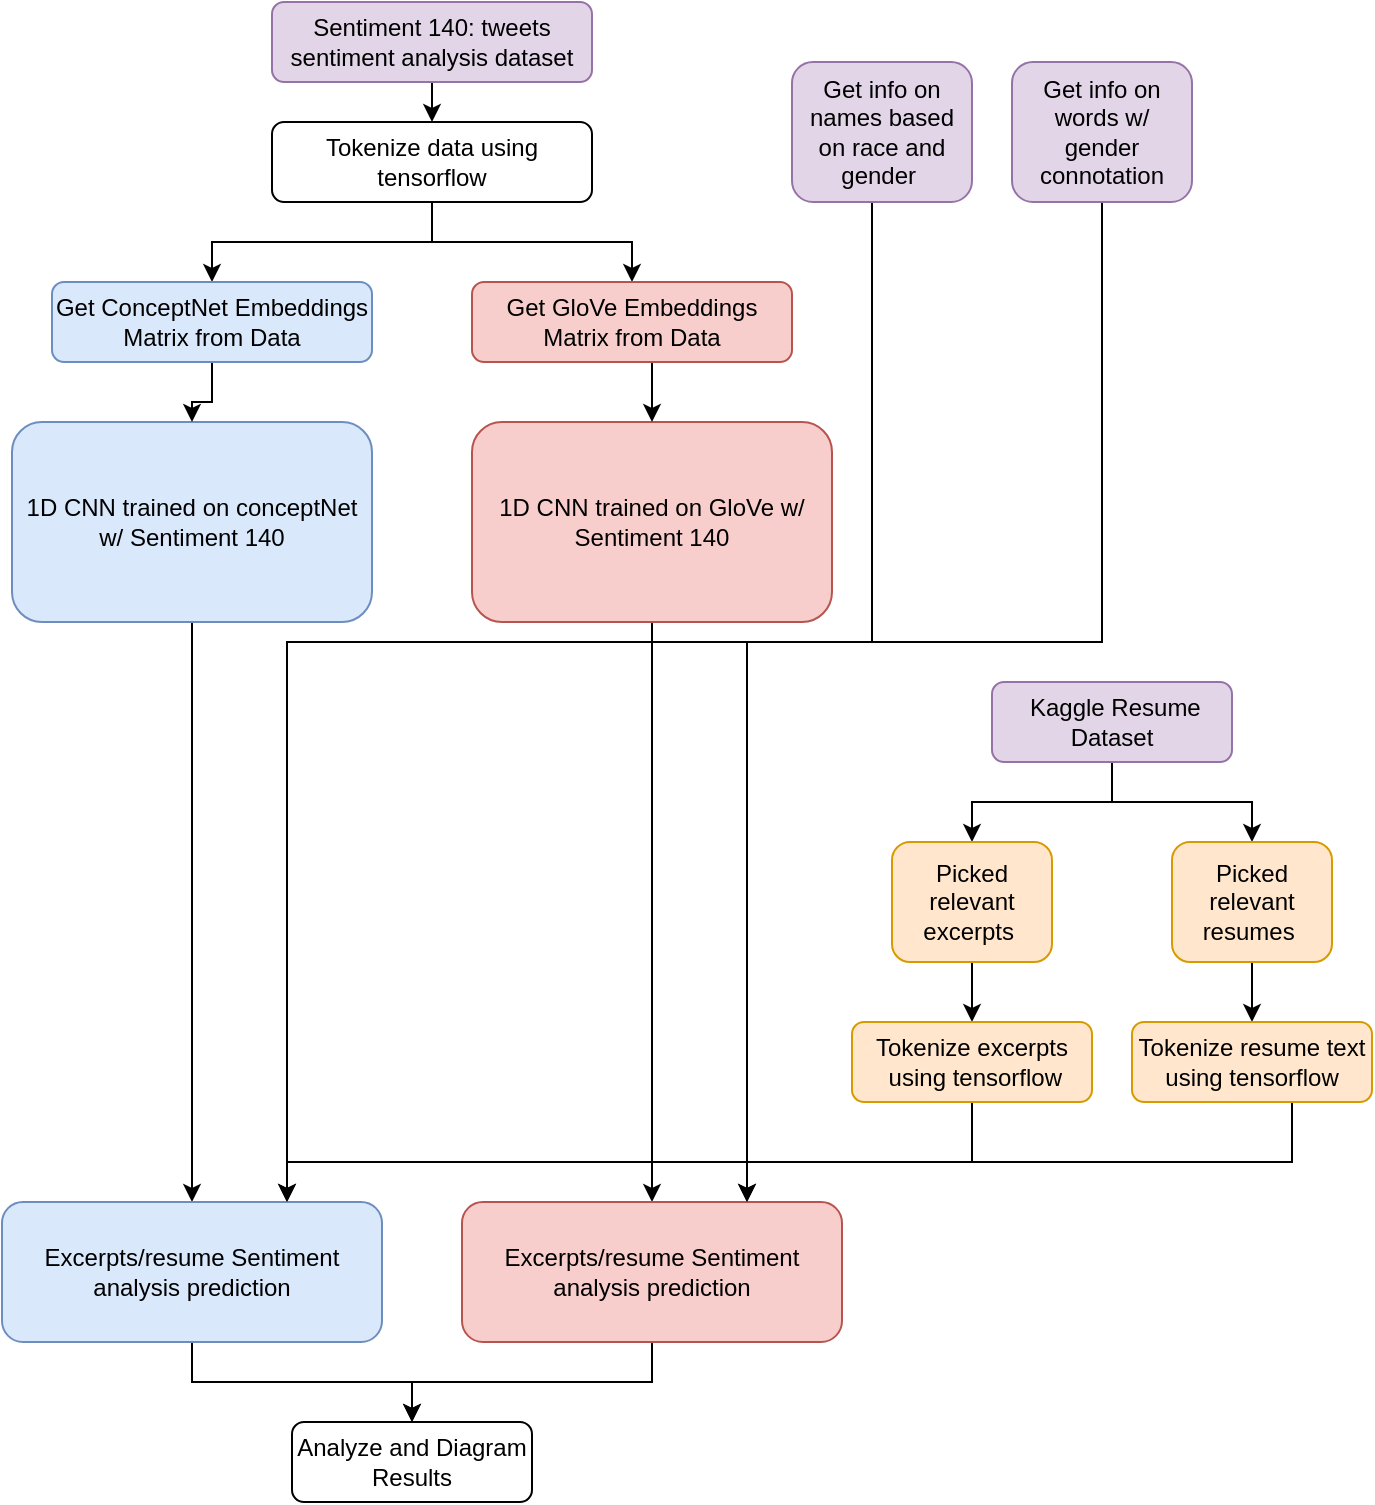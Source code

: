 <mxfile version="24.3.1" type="device">
  <diagram id="C5RBs43oDa-KdzZeNtuy" name="Page-1">
    <mxGraphModel dx="954" dy="552" grid="1" gridSize="10" guides="1" tooltips="1" connect="1" arrows="1" fold="1" page="1" pageScale="1" pageWidth="827" pageHeight="1169" background="none" math="0" shadow="0">
      <root>
        <mxCell id="WIyWlLk6GJQsqaUBKTNV-0" />
        <mxCell id="WIyWlLk6GJQsqaUBKTNV-1" parent="WIyWlLk6GJQsqaUBKTNV-0" />
        <mxCell id="eBZc1DTIi4287ClgUVEa-7" style="edgeStyle=orthogonalEdgeStyle;rounded=0;orthogonalLoop=1;jettySize=auto;html=1;exitX=0.5;exitY=1;exitDx=0;exitDy=0;entryX=0.5;entryY=0;entryDx=0;entryDy=0;" parent="WIyWlLk6GJQsqaUBKTNV-1" source="WIyWlLk6GJQsqaUBKTNV-3" target="WIyWlLk6GJQsqaUBKTNV-7" edge="1">
          <mxGeometry relative="1" as="geometry" />
        </mxCell>
        <mxCell id="WIyWlLk6GJQsqaUBKTNV-3" value="Sentiment 140: tweets sentiment analysis dataset" style="rounded=1;whiteSpace=wrap;html=1;fontSize=12;glass=0;strokeWidth=1;shadow=0;fillColor=#e1d5e7;strokeColor=#9673a6;" parent="WIyWlLk6GJQsqaUBKTNV-1" vertex="1">
          <mxGeometry x="180" y="20" width="160" height="40" as="geometry" />
        </mxCell>
        <mxCell id="eBZc1DTIi4287ClgUVEa-10" style="edgeStyle=orthogonalEdgeStyle;rounded=0;orthogonalLoop=1;jettySize=auto;html=1;exitX=0.5;exitY=1;exitDx=0;exitDy=0;" parent="WIyWlLk6GJQsqaUBKTNV-1" source="WIyWlLk6GJQsqaUBKTNV-7" target="eBZc1DTIi4287ClgUVEa-8" edge="1">
          <mxGeometry relative="1" as="geometry">
            <Array as="points">
              <mxPoint x="260" y="140" />
              <mxPoint x="360" y="140" />
            </Array>
          </mxGeometry>
        </mxCell>
        <mxCell id="eBZc1DTIi4287ClgUVEa-11" style="edgeStyle=orthogonalEdgeStyle;rounded=0;orthogonalLoop=1;jettySize=auto;html=1;" parent="WIyWlLk6GJQsqaUBKTNV-1" source="WIyWlLk6GJQsqaUBKTNV-7" target="eBZc1DTIi4287ClgUVEa-9" edge="1">
          <mxGeometry relative="1" as="geometry" />
        </mxCell>
        <mxCell id="WIyWlLk6GJQsqaUBKTNV-7" value="Tokenize data using tensorflow" style="rounded=1;whiteSpace=wrap;html=1;fontSize=12;glass=0;strokeWidth=1;shadow=0;" parent="WIyWlLk6GJQsqaUBKTNV-1" vertex="1">
          <mxGeometry x="180" y="80" width="160" height="40" as="geometry" />
        </mxCell>
        <mxCell id="WIyWlLk6GJQsqaUBKTNV-11" value="Analyze and Diagram Results" style="rounded=1;whiteSpace=wrap;html=1;fontSize=12;glass=0;strokeWidth=1;shadow=0;" parent="WIyWlLk6GJQsqaUBKTNV-1" vertex="1">
          <mxGeometry x="190" y="730" width="120" height="40" as="geometry" />
        </mxCell>
        <mxCell id="vrcWc0Yt-fB-Mbf8Bs-H-3" style="edgeStyle=orthogonalEdgeStyle;rounded=0;orthogonalLoop=1;jettySize=auto;html=1;exitX=0.5;exitY=1;exitDx=0;exitDy=0;entryX=0.75;entryY=0;entryDx=0;entryDy=0;" edge="1" parent="WIyWlLk6GJQsqaUBKTNV-1" source="WIyWlLk6GJQsqaUBKTNV-12" target="eBZc1DTIi4287ClgUVEa-16">
          <mxGeometry relative="1" as="geometry">
            <Array as="points">
              <mxPoint x="480" y="340" />
              <mxPoint x="188" y="340" />
            </Array>
          </mxGeometry>
        </mxCell>
        <mxCell id="WIyWlLk6GJQsqaUBKTNV-12" value="Get info on names based on race and gender&amp;nbsp;" style="rounded=1;whiteSpace=wrap;html=1;fontSize=12;glass=0;strokeWidth=1;shadow=0;fillColor=#e1d5e7;strokeColor=#9673a6;" parent="WIyWlLk6GJQsqaUBKTNV-1" vertex="1">
          <mxGeometry x="440" y="50" width="90" height="70" as="geometry" />
        </mxCell>
        <mxCell id="eBZc1DTIi4287ClgUVEa-19" style="edgeStyle=orthogonalEdgeStyle;rounded=0;orthogonalLoop=1;jettySize=auto;html=1;exitX=0.5;exitY=1;exitDx=0;exitDy=0;entryX=0.5;entryY=0;entryDx=0;entryDy=0;" parent="WIyWlLk6GJQsqaUBKTNV-1" source="eBZc1DTIi4287ClgUVEa-0" target="eBZc1DTIi4287ClgUVEa-16" edge="1">
          <mxGeometry relative="1" as="geometry" />
        </mxCell>
        <mxCell id="eBZc1DTIi4287ClgUVEa-0" value="1D CNN trained on conceptNet w/ Sentiment 140" style="rounded=1;whiteSpace=wrap;html=1;fillColor=#dae8fc;strokeColor=#6c8ebf;" parent="WIyWlLk6GJQsqaUBKTNV-1" vertex="1">
          <mxGeometry x="50" y="230" width="180" height="100" as="geometry" />
        </mxCell>
        <mxCell id="eBZc1DTIi4287ClgUVEa-18" style="edgeStyle=orthogonalEdgeStyle;rounded=0;orthogonalLoop=1;jettySize=auto;html=1;exitX=0.5;exitY=1;exitDx=0;exitDy=0;" parent="WIyWlLk6GJQsqaUBKTNV-1" source="eBZc1DTIi4287ClgUVEa-5" target="eBZc1DTIi4287ClgUVEa-17" edge="1">
          <mxGeometry relative="1" as="geometry" />
        </mxCell>
        <mxCell id="eBZc1DTIi4287ClgUVEa-5" value="1D CNN trained on GloVe w/ Sentiment 140" style="rounded=1;whiteSpace=wrap;html=1;fillColor=#f8cecc;strokeColor=#b85450;" parent="WIyWlLk6GJQsqaUBKTNV-1" vertex="1">
          <mxGeometry x="280" y="230" width="180" height="100" as="geometry" />
        </mxCell>
        <mxCell id="eBZc1DTIi4287ClgUVEa-14" style="edgeStyle=orthogonalEdgeStyle;rounded=0;orthogonalLoop=1;jettySize=auto;html=1;exitX=0.5;exitY=1;exitDx=0;exitDy=0;entryX=0.5;entryY=0;entryDx=0;entryDy=0;" parent="WIyWlLk6GJQsqaUBKTNV-1" source="eBZc1DTIi4287ClgUVEa-8" target="eBZc1DTIi4287ClgUVEa-5" edge="1">
          <mxGeometry relative="1" as="geometry" />
        </mxCell>
        <mxCell id="eBZc1DTIi4287ClgUVEa-8" value="Get GloVe Embeddings Matrix from Data" style="rounded=1;whiteSpace=wrap;html=1;fontSize=12;glass=0;strokeWidth=1;shadow=0;fillColor=#f8cecc;strokeColor=#b85450;" parent="WIyWlLk6GJQsqaUBKTNV-1" vertex="1">
          <mxGeometry x="280" y="160" width="160" height="40" as="geometry" />
        </mxCell>
        <mxCell id="eBZc1DTIi4287ClgUVEa-13" style="edgeStyle=orthogonalEdgeStyle;rounded=0;orthogonalLoop=1;jettySize=auto;html=1;" parent="WIyWlLk6GJQsqaUBKTNV-1" source="eBZc1DTIi4287ClgUVEa-9" target="eBZc1DTIi4287ClgUVEa-0" edge="1">
          <mxGeometry relative="1" as="geometry" />
        </mxCell>
        <mxCell id="eBZc1DTIi4287ClgUVEa-9" value="Get ConceptNet Embeddings Matrix from Data" style="rounded=1;whiteSpace=wrap;html=1;fontSize=12;glass=0;strokeWidth=1;shadow=0;strokeColor=#6c8ebf;fillColor=#dae8fc;" parent="WIyWlLk6GJQsqaUBKTNV-1" vertex="1">
          <mxGeometry x="70" y="160" width="160" height="40" as="geometry" />
        </mxCell>
        <mxCell id="vrcWc0Yt-fB-Mbf8Bs-H-8" style="edgeStyle=orthogonalEdgeStyle;rounded=0;orthogonalLoop=1;jettySize=auto;html=1;entryX=0.75;entryY=0;entryDx=0;entryDy=0;" edge="1" parent="WIyWlLk6GJQsqaUBKTNV-1" source="eBZc1DTIi4287ClgUVEa-15" target="eBZc1DTIi4287ClgUVEa-17">
          <mxGeometry relative="1" as="geometry">
            <Array as="points">
              <mxPoint x="595" y="340" />
              <mxPoint x="418" y="340" />
            </Array>
          </mxGeometry>
        </mxCell>
        <mxCell id="eBZc1DTIi4287ClgUVEa-15" value="Get info on words w/ gender connotation" style="rounded=1;whiteSpace=wrap;html=1;fontSize=12;glass=0;strokeWidth=1;shadow=0;fillColor=#e1d5e7;strokeColor=#9673a6;" parent="WIyWlLk6GJQsqaUBKTNV-1" vertex="1">
          <mxGeometry x="550" y="50" width="90" height="70" as="geometry" />
        </mxCell>
        <mxCell id="eBZc1DTIi4287ClgUVEa-20" style="edgeStyle=orthogonalEdgeStyle;rounded=0;orthogonalLoop=1;jettySize=auto;html=1;" parent="WIyWlLk6GJQsqaUBKTNV-1" source="eBZc1DTIi4287ClgUVEa-16" target="WIyWlLk6GJQsqaUBKTNV-11" edge="1">
          <mxGeometry relative="1" as="geometry">
            <Array as="points">
              <mxPoint x="140" y="710" />
              <mxPoint x="250" y="710" />
            </Array>
          </mxGeometry>
        </mxCell>
        <mxCell id="eBZc1DTIi4287ClgUVEa-16" value="Excerpts/resume Sentiment analysis prediction" style="rounded=1;whiteSpace=wrap;html=1;fontSize=12;glass=0;strokeWidth=1;shadow=0;fillColor=#dae8fc;strokeColor=#6c8ebf;" parent="WIyWlLk6GJQsqaUBKTNV-1" vertex="1">
          <mxGeometry x="45" y="620" width="190" height="70" as="geometry" />
        </mxCell>
        <mxCell id="eBZc1DTIi4287ClgUVEa-21" style="edgeStyle=orthogonalEdgeStyle;rounded=0;orthogonalLoop=1;jettySize=auto;html=1;" parent="WIyWlLk6GJQsqaUBKTNV-1" source="eBZc1DTIi4287ClgUVEa-17" target="WIyWlLk6GJQsqaUBKTNV-11" edge="1">
          <mxGeometry relative="1" as="geometry">
            <Array as="points">
              <mxPoint x="370" y="710" />
              <mxPoint x="250" y="710" />
            </Array>
          </mxGeometry>
        </mxCell>
        <mxCell id="eBZc1DTIi4287ClgUVEa-17" value="Excerpts/resume Sentiment analysis prediction" style="rounded=1;whiteSpace=wrap;html=1;fontSize=12;glass=0;strokeWidth=1;shadow=0;fillColor=#f8cecc;strokeColor=#b85450;" parent="WIyWlLk6GJQsqaUBKTNV-1" vertex="1">
          <mxGeometry x="275" y="620" width="190" height="70" as="geometry" />
        </mxCell>
        <mxCell id="eBZc1DTIi4287ClgUVEa-32" style="edgeStyle=orthogonalEdgeStyle;rounded=0;orthogonalLoop=1;jettySize=auto;html=1;" parent="WIyWlLk6GJQsqaUBKTNV-1" source="eBZc1DTIi4287ClgUVEa-29" target="eBZc1DTIi4287ClgUVEa-30" edge="1">
          <mxGeometry relative="1" as="geometry" />
        </mxCell>
        <mxCell id="eBZc1DTIi4287ClgUVEa-33" style="edgeStyle=orthogonalEdgeStyle;rounded=0;orthogonalLoop=1;jettySize=auto;html=1;entryX=0.5;entryY=0;entryDx=0;entryDy=0;" parent="WIyWlLk6GJQsqaUBKTNV-1" source="eBZc1DTIi4287ClgUVEa-29" target="eBZc1DTIi4287ClgUVEa-31" edge="1">
          <mxGeometry relative="1" as="geometry" />
        </mxCell>
        <mxCell id="eBZc1DTIi4287ClgUVEa-29" value="&amp;nbsp;Kaggle Resume Dataset" style="rounded=1;whiteSpace=wrap;html=1;fontSize=12;glass=0;strokeWidth=1;shadow=0;fillColor=#e1d5e7;strokeColor=#9673a6;" parent="WIyWlLk6GJQsqaUBKTNV-1" vertex="1">
          <mxGeometry x="540" y="360" width="120" height="40" as="geometry" />
        </mxCell>
        <mxCell id="eBZc1DTIi4287ClgUVEa-35" style="edgeStyle=orthogonalEdgeStyle;rounded=0;orthogonalLoop=1;jettySize=auto;html=1;entryX=0.5;entryY=0;entryDx=0;entryDy=0;" parent="WIyWlLk6GJQsqaUBKTNV-1" source="eBZc1DTIi4287ClgUVEa-30" target="eBZc1DTIi4287ClgUVEa-34" edge="1">
          <mxGeometry relative="1" as="geometry" />
        </mxCell>
        <mxCell id="eBZc1DTIi4287ClgUVEa-30" value="Picked relevant excerpts&amp;nbsp;" style="rounded=1;whiteSpace=wrap;html=1;fontSize=12;glass=0;strokeWidth=1;shadow=0;fillColor=#ffe6cc;strokeColor=#d79b00;" parent="WIyWlLk6GJQsqaUBKTNV-1" vertex="1">
          <mxGeometry x="490" y="440" width="80" height="60" as="geometry" />
        </mxCell>
        <mxCell id="eBZc1DTIi4287ClgUVEa-37" style="edgeStyle=orthogonalEdgeStyle;rounded=0;orthogonalLoop=1;jettySize=auto;html=1;" parent="WIyWlLk6GJQsqaUBKTNV-1" source="eBZc1DTIi4287ClgUVEa-31" target="eBZc1DTIi4287ClgUVEa-36" edge="1">
          <mxGeometry relative="1" as="geometry" />
        </mxCell>
        <mxCell id="eBZc1DTIi4287ClgUVEa-31" value="Picked relevant resumes&amp;nbsp;" style="rounded=1;whiteSpace=wrap;html=1;fontSize=12;glass=0;strokeWidth=1;shadow=0;fillColor=#ffe6cc;strokeColor=#d79b00;" parent="WIyWlLk6GJQsqaUBKTNV-1" vertex="1">
          <mxGeometry x="630" y="440" width="80" height="60" as="geometry" />
        </mxCell>
        <mxCell id="vrcWc0Yt-fB-Mbf8Bs-H-5" style="edgeStyle=orthogonalEdgeStyle;rounded=0;orthogonalLoop=1;jettySize=auto;html=1;entryX=0.75;entryY=0;entryDx=0;entryDy=0;" edge="1" parent="WIyWlLk6GJQsqaUBKTNV-1" source="eBZc1DTIi4287ClgUVEa-34" target="eBZc1DTIi4287ClgUVEa-17">
          <mxGeometry relative="1" as="geometry">
            <Array as="points">
              <mxPoint x="530" y="600" />
              <mxPoint x="418" y="600" />
            </Array>
          </mxGeometry>
        </mxCell>
        <mxCell id="eBZc1DTIi4287ClgUVEa-34" value="Tokenize excerpts&lt;div&gt;&amp;nbsp;using tensorflow&lt;/div&gt;" style="rounded=1;whiteSpace=wrap;html=1;fontSize=12;glass=0;strokeWidth=1;shadow=0;fillColor=#ffe6cc;strokeColor=#d79b00;" parent="WIyWlLk6GJQsqaUBKTNV-1" vertex="1">
          <mxGeometry x="470" y="530" width="120" height="40" as="geometry" />
        </mxCell>
        <mxCell id="vrcWc0Yt-fB-Mbf8Bs-H-6" style="edgeStyle=orthogonalEdgeStyle;rounded=0;orthogonalLoop=1;jettySize=auto;html=1;exitX=0.5;exitY=1;exitDx=0;exitDy=0;entryX=0.75;entryY=0;entryDx=0;entryDy=0;" edge="1" parent="WIyWlLk6GJQsqaUBKTNV-1" source="eBZc1DTIi4287ClgUVEa-36" target="eBZc1DTIi4287ClgUVEa-16">
          <mxGeometry relative="1" as="geometry">
            <Array as="points">
              <mxPoint x="690" y="600" />
              <mxPoint x="188" y="600" />
            </Array>
          </mxGeometry>
        </mxCell>
        <mxCell id="eBZc1DTIi4287ClgUVEa-36" value="Tokenize resume text using tensorflow" style="rounded=1;whiteSpace=wrap;html=1;fontSize=12;glass=0;strokeWidth=1;shadow=0;fillColor=#ffe6cc;strokeColor=#d79b00;" parent="WIyWlLk6GJQsqaUBKTNV-1" vertex="1">
          <mxGeometry x="610" y="530" width="120" height="40" as="geometry" />
        </mxCell>
      </root>
    </mxGraphModel>
  </diagram>
</mxfile>
